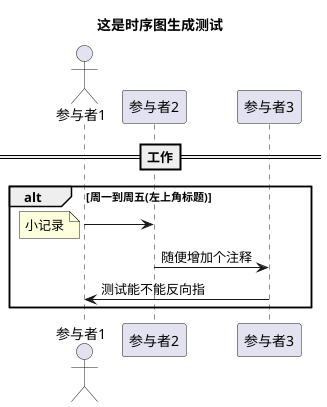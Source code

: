 @startuml
title 这是时序图生成测试
actor 参与者1
participant 参与者2
participant 参与者3
==工作==
alt 周一到周五(左上角标题)
参与者1 -> 参与者2
note left:小记录
参与者2 -> 参与者3:随便增加个注释
参与者3 -> 参与者1:测试能不能反向指
end
@enduml